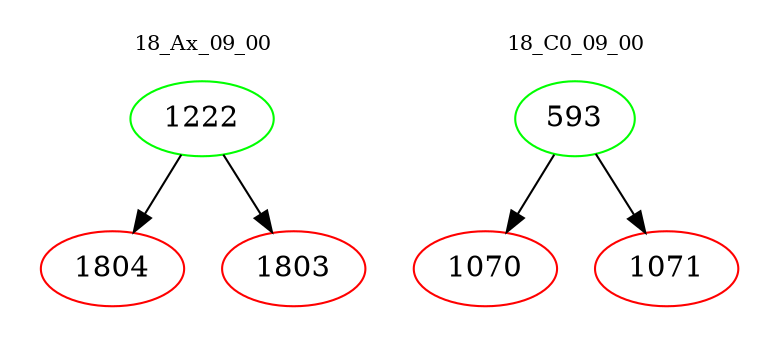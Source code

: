 digraph{
subgraph cluster_0 {
color = white
label = "18_Ax_09_00";
fontsize=10;
T0_1222 [label="1222", color="green"]
T0_1222 -> T0_1804 [color="black"]
T0_1804 [label="1804", color="red"]
T0_1222 -> T0_1803 [color="black"]
T0_1803 [label="1803", color="red"]
}
subgraph cluster_1 {
color = white
label = "18_C0_09_00";
fontsize=10;
T1_593 [label="593", color="green"]
T1_593 -> T1_1070 [color="black"]
T1_1070 [label="1070", color="red"]
T1_593 -> T1_1071 [color="black"]
T1_1071 [label="1071", color="red"]
}
}

